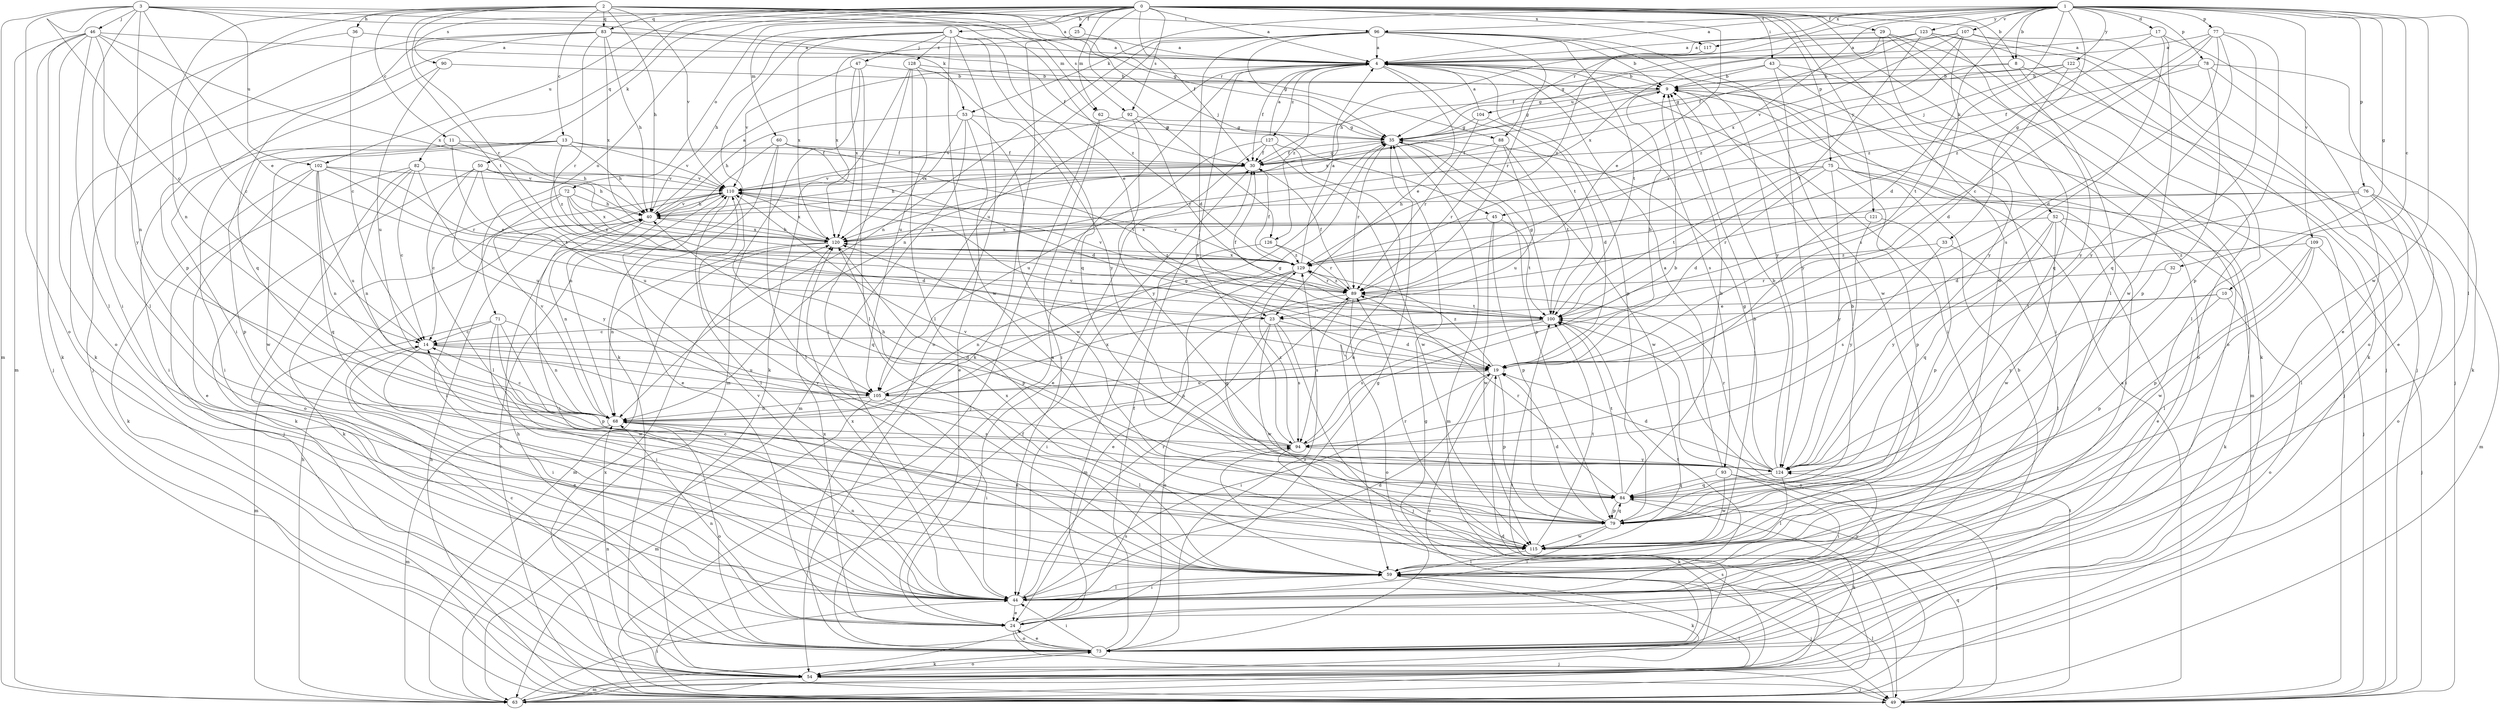 strict digraph  {
0;
1;
2;
3;
4;
5;
8;
9;
10;
11;
13;
14;
17;
19;
23;
24;
25;
29;
30;
32;
33;
35;
36;
40;
43;
44;
45;
46;
47;
49;
50;
52;
53;
54;
59;
60;
62;
63;
68;
71;
72;
73;
75;
76;
77;
78;
79;
82;
83;
84;
88;
89;
90;
92;
93;
94;
96;
100;
102;
104;
105;
107;
109;
110;
115;
117;
120;
121;
122;
123;
124;
126;
127;
128;
129;
0 -> 4  [label=a];
0 -> 5  [label=b];
0 -> 8  [label=b];
0 -> 23  [label=e];
0 -> 25  [label=f];
0 -> 29  [label=f];
0 -> 30  [label=f];
0 -> 43  [label=i];
0 -> 50  [label=k];
0 -> 52  [label=k];
0 -> 59  [label=l];
0 -> 60  [label=m];
0 -> 62  [label=m];
0 -> 71  [label=o];
0 -> 72  [label=o];
0 -> 75  [label=p];
0 -> 82  [label=q];
0 -> 83  [label=q];
0 -> 90  [label=s];
0 -> 92  [label=s];
0 -> 102  [label=u];
0 -> 115  [label=w];
0 -> 117  [label=x];
0 -> 121  [label=y];
0 -> 126  [label=z];
1 -> 4  [label=a];
1 -> 8  [label=b];
1 -> 10  [label=c];
1 -> 17  [label=d];
1 -> 19  [label=d];
1 -> 32  [label=g];
1 -> 33  [label=g];
1 -> 45  [label=j];
1 -> 53  [label=k];
1 -> 59  [label=l];
1 -> 76  [label=p];
1 -> 77  [label=p];
1 -> 78  [label=p];
1 -> 88  [label=r];
1 -> 96  [label=t];
1 -> 107  [label=v];
1 -> 109  [label=v];
1 -> 115  [label=w];
1 -> 117  [label=x];
1 -> 120  [label=x];
1 -> 122  [label=y];
1 -> 123  [label=y];
2 -> 11  [label=c];
2 -> 13  [label=c];
2 -> 35  [label=g];
2 -> 36  [label=h];
2 -> 40  [label=h];
2 -> 45  [label=j];
2 -> 68  [label=n];
2 -> 79  [label=p];
2 -> 83  [label=q];
2 -> 88  [label=r];
2 -> 89  [label=r];
2 -> 92  [label=s];
2 -> 96  [label=t];
2 -> 100  [label=t];
2 -> 110  [label=v];
3 -> 4  [label=a];
3 -> 14  [label=c];
3 -> 23  [label=e];
3 -> 44  [label=i];
3 -> 46  [label=j];
3 -> 53  [label=k];
3 -> 62  [label=m];
3 -> 63  [label=m];
3 -> 73  [label=o];
3 -> 102  [label=u];
3 -> 124  [label=y];
4 -> 9  [label=b];
4 -> 23  [label=e];
4 -> 30  [label=f];
4 -> 44  [label=i];
4 -> 68  [label=n];
4 -> 79  [label=p];
4 -> 93  [label=s];
4 -> 94  [label=s];
4 -> 100  [label=t];
4 -> 126  [label=z];
4 -> 127  [label=z];
5 -> 23  [label=e];
5 -> 40  [label=h];
5 -> 47  [label=j];
5 -> 54  [label=k];
5 -> 73  [label=o];
5 -> 84  [label=q];
5 -> 115  [label=w];
5 -> 120  [label=x];
5 -> 128  [label=z];
5 -> 129  [label=z];
8 -> 9  [label=b];
8 -> 44  [label=i];
8 -> 49  [label=j];
8 -> 89  [label=r];
9 -> 35  [label=g];
9 -> 49  [label=j];
9 -> 63  [label=m];
9 -> 104  [label=u];
9 -> 120  [label=x];
10 -> 23  [label=e];
10 -> 73  [label=o];
10 -> 79  [label=p];
10 -> 100  [label=t];
11 -> 23  [label=e];
11 -> 30  [label=f];
11 -> 40  [label=h];
11 -> 44  [label=i];
13 -> 30  [label=f];
13 -> 40  [label=h];
13 -> 44  [label=i];
13 -> 79  [label=p];
13 -> 110  [label=v];
13 -> 115  [label=w];
13 -> 129  [label=z];
14 -> 19  [label=d];
14 -> 24  [label=e];
14 -> 44  [label=i];
14 -> 105  [label=u];
17 -> 4  [label=a];
17 -> 24  [label=e];
17 -> 94  [label=s];
17 -> 115  [label=w];
17 -> 129  [label=z];
19 -> 9  [label=b];
19 -> 44  [label=i];
19 -> 68  [label=n];
19 -> 73  [label=o];
19 -> 79  [label=p];
19 -> 105  [label=u];
19 -> 110  [label=v];
19 -> 129  [label=z];
23 -> 19  [label=d];
23 -> 49  [label=j];
23 -> 73  [label=o];
23 -> 94  [label=s];
23 -> 115  [label=w];
24 -> 35  [label=g];
24 -> 49  [label=j];
24 -> 68  [label=n];
24 -> 73  [label=o];
24 -> 94  [label=s];
24 -> 120  [label=x];
25 -> 4  [label=a];
25 -> 120  [label=x];
29 -> 4  [label=a];
29 -> 54  [label=k];
29 -> 73  [label=o];
29 -> 84  [label=q];
29 -> 120  [label=x];
29 -> 124  [label=y];
30 -> 35  [label=g];
30 -> 40  [label=h];
30 -> 110  [label=v];
32 -> 89  [label=r];
32 -> 124  [label=y];
33 -> 59  [label=l];
33 -> 94  [label=s];
33 -> 129  [label=z];
35 -> 30  [label=f];
35 -> 63  [label=m];
35 -> 79  [label=p];
35 -> 89  [label=r];
35 -> 115  [label=w];
36 -> 4  [label=a];
36 -> 14  [label=c];
36 -> 59  [label=l];
40 -> 4  [label=a];
40 -> 44  [label=i];
40 -> 68  [label=n];
40 -> 110  [label=v];
40 -> 120  [label=x];
43 -> 9  [label=b];
43 -> 35  [label=g];
43 -> 44  [label=i];
43 -> 73  [label=o];
43 -> 124  [label=y];
44 -> 19  [label=d];
44 -> 24  [label=e];
44 -> 59  [label=l];
44 -> 68  [label=n];
44 -> 89  [label=r];
44 -> 100  [label=t];
44 -> 110  [label=v];
44 -> 120  [label=x];
44 -> 124  [label=y];
45 -> 79  [label=p];
45 -> 100  [label=t];
45 -> 115  [label=w];
45 -> 120  [label=x];
46 -> 4  [label=a];
46 -> 14  [label=c];
46 -> 49  [label=j];
46 -> 54  [label=k];
46 -> 59  [label=l];
46 -> 63  [label=m];
46 -> 68  [label=n];
46 -> 73  [label=o];
46 -> 120  [label=x];
47 -> 9  [label=b];
47 -> 59  [label=l];
47 -> 63  [label=m];
47 -> 110  [label=v];
47 -> 120  [label=x];
49 -> 4  [label=a];
49 -> 30  [label=f];
49 -> 40  [label=h];
49 -> 59  [label=l];
49 -> 84  [label=q];
49 -> 100  [label=t];
49 -> 110  [label=v];
49 -> 120  [label=x];
50 -> 40  [label=h];
50 -> 54  [label=k];
50 -> 59  [label=l];
50 -> 105  [label=u];
50 -> 110  [label=v];
50 -> 124  [label=y];
52 -> 24  [label=e];
52 -> 54  [label=k];
52 -> 84  [label=q];
52 -> 115  [label=w];
52 -> 120  [label=x];
52 -> 124  [label=y];
53 -> 24  [label=e];
53 -> 35  [label=g];
53 -> 40  [label=h];
53 -> 63  [label=m];
53 -> 115  [label=w];
53 -> 120  [label=x];
54 -> 49  [label=j];
54 -> 63  [label=m];
54 -> 68  [label=n];
54 -> 73  [label=o];
59 -> 44  [label=i];
59 -> 49  [label=j];
59 -> 54  [label=k];
59 -> 110  [label=v];
60 -> 19  [label=d];
60 -> 24  [label=e];
60 -> 30  [label=f];
60 -> 59  [label=l];
60 -> 68  [label=n];
60 -> 100  [label=t];
62 -> 35  [label=g];
62 -> 44  [label=i];
62 -> 49  [label=j];
63 -> 19  [label=d];
63 -> 35  [label=g];
63 -> 40  [label=h];
63 -> 44  [label=i];
63 -> 59  [label=l];
63 -> 94  [label=s];
68 -> 14  [label=c];
68 -> 35  [label=g];
68 -> 63  [label=m];
68 -> 73  [label=o];
68 -> 94  [label=s];
68 -> 110  [label=v];
71 -> 14  [label=c];
71 -> 44  [label=i];
71 -> 63  [label=m];
71 -> 68  [label=n];
71 -> 79  [label=p];
71 -> 115  [label=w];
72 -> 14  [label=c];
72 -> 19  [label=d];
72 -> 40  [label=h];
72 -> 44  [label=i];
72 -> 120  [label=x];
72 -> 129  [label=z];
73 -> 4  [label=a];
73 -> 9  [label=b];
73 -> 14  [label=c];
73 -> 24  [label=e];
73 -> 30  [label=f];
73 -> 40  [label=h];
73 -> 44  [label=i];
73 -> 54  [label=k];
73 -> 100  [label=t];
73 -> 129  [label=z];
75 -> 19  [label=d];
75 -> 44  [label=i];
75 -> 49  [label=j];
75 -> 79  [label=p];
75 -> 100  [label=t];
75 -> 110  [label=v];
75 -> 124  [label=y];
76 -> 19  [label=d];
76 -> 40  [label=h];
76 -> 59  [label=l];
76 -> 63  [label=m];
76 -> 73  [label=o];
76 -> 89  [label=r];
77 -> 4  [label=a];
77 -> 14  [label=c];
77 -> 19  [label=d];
77 -> 79  [label=p];
77 -> 84  [label=q];
77 -> 124  [label=y];
77 -> 129  [label=z];
78 -> 9  [label=b];
78 -> 24  [label=e];
78 -> 30  [label=f];
78 -> 54  [label=k];
78 -> 79  [label=p];
79 -> 9  [label=b];
79 -> 14  [label=c];
79 -> 19  [label=d];
79 -> 44  [label=i];
79 -> 84  [label=q];
79 -> 115  [label=w];
82 -> 14  [label=c];
82 -> 49  [label=j];
82 -> 68  [label=n];
82 -> 73  [label=o];
82 -> 105  [label=u];
82 -> 110  [label=v];
83 -> 4  [label=a];
83 -> 30  [label=f];
83 -> 40  [label=h];
83 -> 49  [label=j];
83 -> 54  [label=k];
83 -> 84  [label=q];
83 -> 89  [label=r];
83 -> 120  [label=x];
84 -> 9  [label=b];
84 -> 54  [label=k];
84 -> 79  [label=p];
84 -> 89  [label=r];
84 -> 100  [label=t];
88 -> 30  [label=f];
88 -> 89  [label=r];
88 -> 100  [label=t];
88 -> 105  [label=u];
89 -> 30  [label=f];
89 -> 44  [label=i];
89 -> 73  [label=o];
89 -> 94  [label=s];
89 -> 100  [label=t];
89 -> 110  [label=v];
89 -> 129  [label=z];
90 -> 9  [label=b];
90 -> 44  [label=i];
90 -> 105  [label=u];
92 -> 35  [label=g];
92 -> 89  [label=r];
92 -> 110  [label=v];
92 -> 124  [label=y];
93 -> 4  [label=a];
93 -> 44  [label=i];
93 -> 49  [label=j];
93 -> 84  [label=q];
93 -> 115  [label=w];
94 -> 9  [label=b];
94 -> 40  [label=h];
94 -> 54  [label=k];
94 -> 120  [label=x];
94 -> 124  [label=y];
94 -> 129  [label=z];
96 -> 4  [label=a];
96 -> 9  [label=b];
96 -> 19  [label=d];
96 -> 35  [label=g];
96 -> 54  [label=k];
96 -> 68  [label=n];
96 -> 89  [label=r];
96 -> 100  [label=t];
96 -> 105  [label=u];
96 -> 115  [label=w];
96 -> 124  [label=y];
100 -> 14  [label=c];
100 -> 30  [label=f];
100 -> 35  [label=g];
100 -> 73  [label=o];
100 -> 94  [label=s];
100 -> 105  [label=u];
102 -> 24  [label=e];
102 -> 54  [label=k];
102 -> 68  [label=n];
102 -> 84  [label=q];
102 -> 89  [label=r];
102 -> 100  [label=t];
102 -> 105  [label=u];
102 -> 110  [label=v];
104 -> 4  [label=a];
104 -> 19  [label=d];
104 -> 35  [label=g];
104 -> 89  [label=r];
105 -> 35  [label=g];
105 -> 44  [label=i];
105 -> 59  [label=l];
105 -> 63  [label=m];
105 -> 68  [label=n];
107 -> 4  [label=a];
107 -> 30  [label=f];
107 -> 49  [label=j];
107 -> 73  [label=o];
107 -> 94  [label=s];
107 -> 110  [label=v];
107 -> 129  [label=z];
109 -> 49  [label=j];
109 -> 59  [label=l];
109 -> 79  [label=p];
109 -> 115  [label=w];
109 -> 129  [label=z];
110 -> 40  [label=h];
110 -> 54  [label=k];
110 -> 59  [label=l];
110 -> 84  [label=q];
110 -> 120  [label=x];
115 -> 9  [label=b];
115 -> 59  [label=l];
115 -> 68  [label=n];
115 -> 89  [label=r];
115 -> 100  [label=t];
115 -> 120  [label=x];
117 -> 40  [label=h];
117 -> 129  [label=z];
120 -> 40  [label=h];
120 -> 63  [label=m];
120 -> 68  [label=n];
120 -> 79  [label=p];
120 -> 129  [label=z];
121 -> 79  [label=p];
121 -> 120  [label=x];
121 -> 124  [label=y];
122 -> 9  [label=b];
122 -> 19  [label=d];
122 -> 35  [label=g];
122 -> 59  [label=l];
122 -> 100  [label=t];
123 -> 4  [label=a];
123 -> 30  [label=f];
123 -> 35  [label=g];
123 -> 49  [label=j];
123 -> 54  [label=k];
123 -> 100  [label=t];
123 -> 124  [label=y];
124 -> 9  [label=b];
124 -> 19  [label=d];
124 -> 35  [label=g];
124 -> 59  [label=l];
124 -> 84  [label=q];
124 -> 89  [label=r];
124 -> 110  [label=v];
126 -> 63  [label=m];
126 -> 89  [label=r];
126 -> 129  [label=z];
127 -> 4  [label=a];
127 -> 24  [label=e];
127 -> 30  [label=f];
127 -> 59  [label=l];
127 -> 105  [label=u];
127 -> 115  [label=w];
128 -> 9  [label=b];
128 -> 44  [label=i];
128 -> 54  [label=k];
128 -> 59  [label=l];
128 -> 105  [label=u];
128 -> 124  [label=y];
129 -> 4  [label=a];
129 -> 24  [label=e];
129 -> 30  [label=f];
129 -> 68  [label=n];
129 -> 84  [label=q];
129 -> 89  [label=r];
129 -> 110  [label=v];
129 -> 120  [label=x];
}
